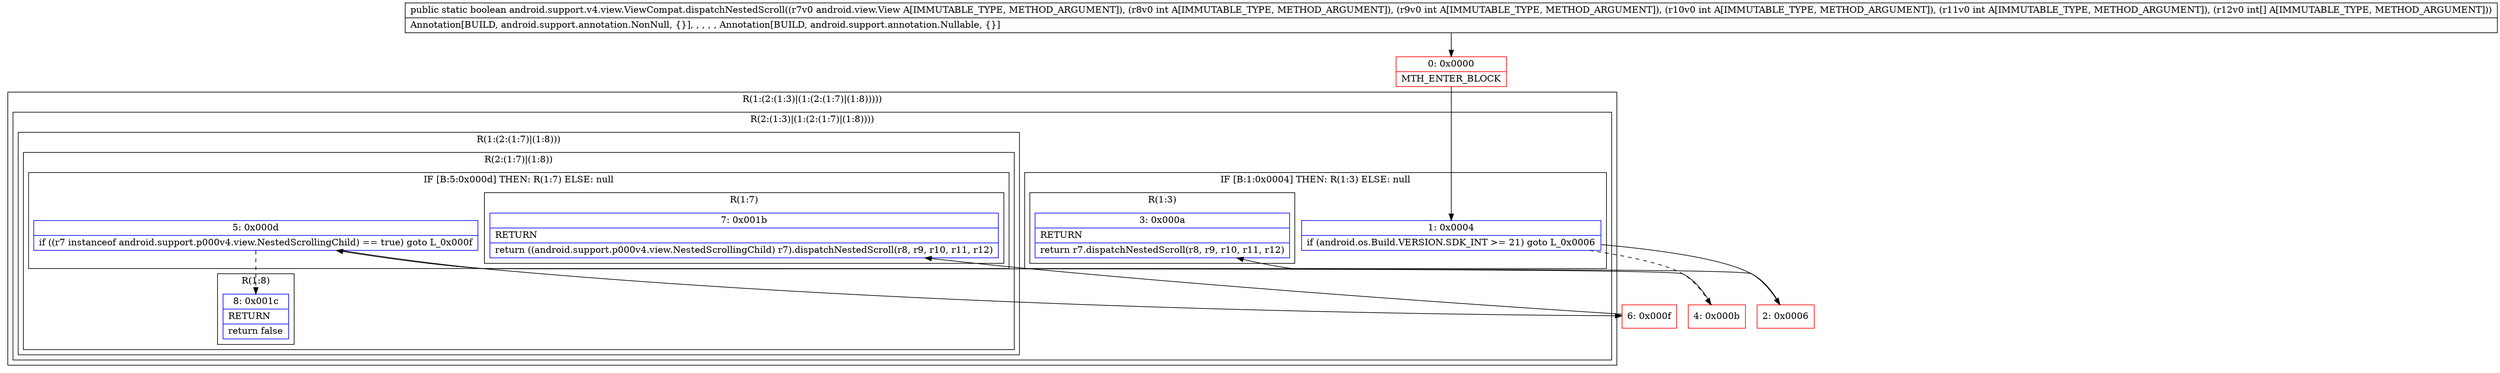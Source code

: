 digraph "CFG forandroid.support.v4.view.ViewCompat.dispatchNestedScroll(Landroid\/view\/View;IIII[I)Z" {
subgraph cluster_Region_69626706 {
label = "R(1:(2:(1:3)|(1:(2:(1:7)|(1:8)))))";
node [shape=record,color=blue];
subgraph cluster_Region_757479835 {
label = "R(2:(1:3)|(1:(2:(1:7)|(1:8))))";
node [shape=record,color=blue];
subgraph cluster_IfRegion_1880632036 {
label = "IF [B:1:0x0004] THEN: R(1:3) ELSE: null";
node [shape=record,color=blue];
Node_1 [shape=record,label="{1\:\ 0x0004|if (android.os.Build.VERSION.SDK_INT \>= 21) goto L_0x0006\l}"];
subgraph cluster_Region_1772475410 {
label = "R(1:3)";
node [shape=record,color=blue];
Node_3 [shape=record,label="{3\:\ 0x000a|RETURN\l|return r7.dispatchNestedScroll(r8, r9, r10, r11, r12)\l}"];
}
}
subgraph cluster_Region_1592680079 {
label = "R(1:(2:(1:7)|(1:8)))";
node [shape=record,color=blue];
subgraph cluster_Region_1117281832 {
label = "R(2:(1:7)|(1:8))";
node [shape=record,color=blue];
subgraph cluster_IfRegion_1944454037 {
label = "IF [B:5:0x000d] THEN: R(1:7) ELSE: null";
node [shape=record,color=blue];
Node_5 [shape=record,label="{5\:\ 0x000d|if ((r7 instanceof android.support.p000v4.view.NestedScrollingChild) == true) goto L_0x000f\l}"];
subgraph cluster_Region_883186879 {
label = "R(1:7)";
node [shape=record,color=blue];
Node_7 [shape=record,label="{7\:\ 0x001b|RETURN\l|return ((android.support.p000v4.view.NestedScrollingChild) r7).dispatchNestedScroll(r8, r9, r10, r11, r12)\l}"];
}
}
subgraph cluster_Region_412251778 {
label = "R(1:8)";
node [shape=record,color=blue];
Node_8 [shape=record,label="{8\:\ 0x001c|RETURN\l|return false\l}"];
}
}
}
}
}
Node_0 [shape=record,color=red,label="{0\:\ 0x0000|MTH_ENTER_BLOCK\l}"];
Node_2 [shape=record,color=red,label="{2\:\ 0x0006}"];
Node_4 [shape=record,color=red,label="{4\:\ 0x000b}"];
Node_6 [shape=record,color=red,label="{6\:\ 0x000f}"];
MethodNode[shape=record,label="{public static boolean android.support.v4.view.ViewCompat.dispatchNestedScroll((r7v0 android.view.View A[IMMUTABLE_TYPE, METHOD_ARGUMENT]), (r8v0 int A[IMMUTABLE_TYPE, METHOD_ARGUMENT]), (r9v0 int A[IMMUTABLE_TYPE, METHOD_ARGUMENT]), (r10v0 int A[IMMUTABLE_TYPE, METHOD_ARGUMENT]), (r11v0 int A[IMMUTABLE_TYPE, METHOD_ARGUMENT]), (r12v0 int[] A[IMMUTABLE_TYPE, METHOD_ARGUMENT]))  | Annotation[BUILD, android.support.annotation.NonNull, \{\}], , , , , Annotation[BUILD, android.support.annotation.Nullable, \{\}]\l}"];
MethodNode -> Node_0;
Node_1 -> Node_2;
Node_1 -> Node_4[style=dashed];
Node_5 -> Node_6;
Node_5 -> Node_8[style=dashed];
Node_0 -> Node_1;
Node_2 -> Node_3;
Node_4 -> Node_5;
Node_6 -> Node_7;
}

